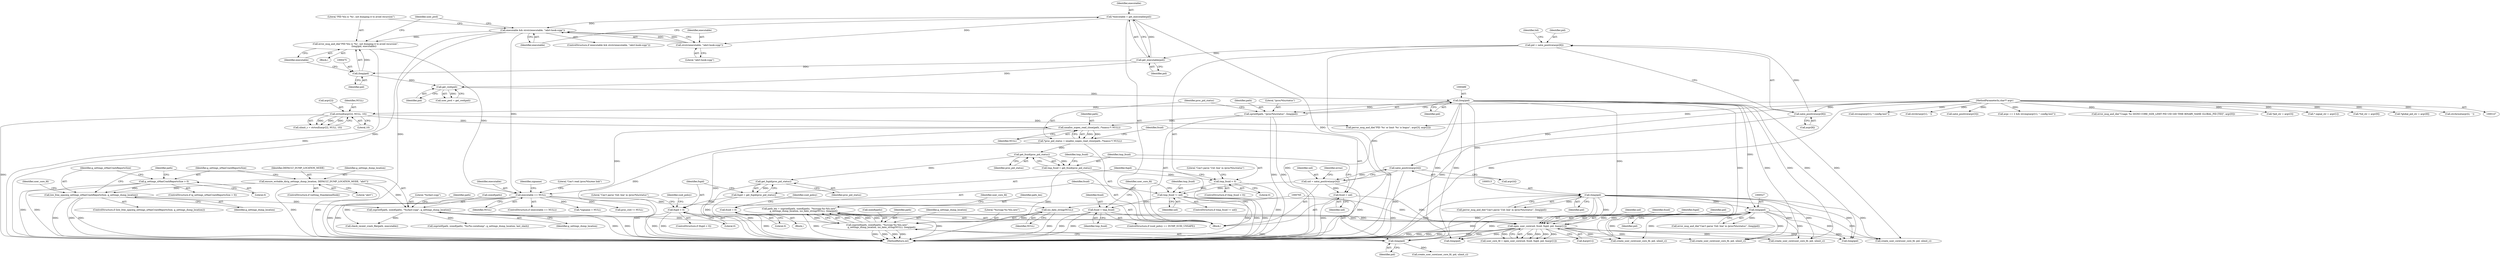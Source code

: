 digraph "0_abrt_3c1b60cfa62d39e5fff5a53a5bc53dae189e740e@API" {
"1000754" [label="(Call,path_len = snprintf(path, sizeof(path), \"%s/ccpp-%s-%lu.new\",\n            g_settings_dump_location, iso_date_string(NULL), (long)pid))"];
"1000756" [label="(Call,snprintf(path, sizeof(path), \"%s/ccpp-%s-%lu.new\",\n            g_settings_dump_location, iso_date_string(NULL), (long)pid))"];
"1000646" [label="(Call,snprintf(path, sizeof(path), \"%s/last-ccpp\", g_settings_dump_location))"];
"1000628" [label="(Call,ensure_writable_dir(g_settings_dump_location, DEFAULT_DUMP_LOCATION_MODE, \"abrt\"))"];
"1000638" [label="(Call,low_free_space(g_settings_nMaxCrashReportsSize, g_settings_dump_location))"];
"1000633" [label="(Call,g_settings_nMaxCrashReportsSize > 0)"];
"1000762" [label="(Call,iso_date_string(NULL))"];
"1000579" [label="(Call,executable == NULL)"];
"1000466" [label="(Call,executable && strstr(executable, \"/abrt-hook-ccpp\"))"];
"1000468" [label="(Call,strstr(executable, \"/abrt-hook-ccpp\"))"];
"1000461" [label="(Call,*executable = get_executable(pid))"];
"1000463" [label="(Call,get_executable(pid))"];
"1000435" [label="(Call,pid = xatoi_positive(argv[8]))"];
"1000437" [label="(Call,xatoi_positive(argv[8]))"];
"1000149" [label="(MethodParameterIn,char** argv)"];
"1000472" [label="(Call,error_msg_and_die(\"PID %lu is '%s', not dumping it to avoid recursion\",\n                        (long)pid, executable))"];
"1000474" [label="(Call,(long)pid)"];
"1000494" [label="(Call,xmalloc_xopen_read_close(path, /*maxsz:*/ NULL))"];
"1000485" [label="(Call,sprintf(path, \"/proc/%lu/status\", (long)pid))"];
"1000488" [label="(Call,(long)pid)"];
"1000480" [label="(Call,get_cwd(pid))"];
"1000354" [label="(Call,strtoull(argv[2], NULL, 10))"];
"1000764" [label="(Call,(long)pid)"];
"1000512" [label="(Call,(long)pid)"];
"1000526" [label="(Call,(long)pid)"];
"1000569" [label="(Call,open_user_core(uid, fsuid, fsgid, pid, &argv[1]))"];
"1000534" [label="(Call,tmp_fsuid != uid)"];
"1000507" [label="(Call,tmp_fsuid < 0)"];
"1000502" [label="(Call,tmp_fsuid = get_fsuid(proc_pid_status))"];
"1000504" [label="(Call,get_fsuid(proc_pid_status))"];
"1000492" [label="(Call,*proc_pid_status = xmalloc_xopen_read_close(path, /*maxsz:*/ NULL))"];
"1000392" [label="(Call,uid = xatoi_positive(argv[4]))"];
"1000394" [label="(Call,xatoi_positive(argv[4]))"];
"1000545" [label="(Call,fsuid = tmp_fsuid)"];
"1000498" [label="(Call,fsuid = uid)"];
"1000538" [label="(Call,fsuid = 0)"];
"1000521" [label="(Call,fsgid < 0)"];
"1000516" [label="(Call,fsgid = get_fsgid(proc_pid_status))"];
"1000518" [label="(Call,get_fsgid(proc_pid_status))"];
"1000584" [label="(Literal,\"Can't read /proc/%lu/exe link\")"];
"1000694" [label="(Call,snprintf(path, sizeof(path), \"%s/%s-coredump\", g_settings_dump_location, last_slash))"];
"1000487" [label="(Literal,\"/proc/%lu/status\")"];
"1000481" [label="(Identifier,pid)"];
"1000520" [label="(ControlStructure,if (fsgid < 0))"];
"1000581" [label="(Identifier,NULL)"];
"1000585" [label="(Call,(long)pid)"];
"1000631" [label="(Literal,\"abrt\")"];
"1000436" [label="(Identifier,pid)"];
"1000466" [label="(Call,executable && strstr(executable, \"/abrt-hook-ccpp\"))"];
"1000538" [label="(Call,fsuid = 0)"];
"1000524" [label="(Call,error_msg_and_die(\"Can't parse 'Gid: line' in /proc/%lu/status\", (long)pid))"];
"1000646" [label="(Call,snprintf(path, sizeof(path), \"%s/last-ccpp\", g_settings_dump_location))"];
"1000756" [label="(Call,snprintf(path, sizeof(path), \"%s/ccpp-%s-%lu.new\",\n            g_settings_dump_location, iso_date_string(NULL), (long)pid))"];
"1000630" [label="(Identifier,DEFAULT_DUMP_LOCATION_MODE)"];
"1000392" [label="(Call,uid = xatoi_positive(argv[4]))"];
"1000533" [label="(ControlStructure,if (tmp_fsuid != uid))"];
"1000358" [label="(Identifier,NULL)"];
"1000578" [label="(ControlStructure,if (executable == NULL))"];
"1000435" [label="(Call,pid = xatoi_positive(argv[8]))"];
"1000514" [label="(Identifier,pid)"];
"1000758" [label="(Call,sizeof(path))"];
"1000522" [label="(Identifier,fsgid)"];
"1000469" [label="(Identifier,executable)"];
"1000757" [label="(Identifier,path)"];
"1000755" [label="(Identifier,path_len)"];
"1000485" [label="(Call,sprintf(path, \"/proc/%lu/status\", (long)pid))"];
"1000493" [label="(Identifier,proc_pid_status)"];
"1000761" [label="(Identifier,g_settings_dump_location)"];
"1000643" [label="(Identifier,user_core_fd)"];
"1000766" [label="(Identifier,pid)"];
"1000635" [label="(Literal,0)"];
"1000567" [label="(Call,user_core_fd = open_user_core(uid, fsuid, fsgid, pid, &argv[1]))"];
"1001445" [label="(MethodReturn,int)"];
"1000604" [label="(Call,create_user_core(user_core_fd, pid, ulimit_c))"];
"1000633" [label="(Call,g_settings_nMaxCrashReportsSize > 0)"];
"1000500" [label="(Identifier,uid)"];
"1000291" [label="(Call,strcmp(argv[1], \"--config-test\"))"];
"1000149" [label="(MethodParameterIn,char** argv)"];
"1000534" [label="(Call,tmp_fsuid != uid)"];
"1000658" [label="(Call,create_user_core(user_core_fd, pid, ulimit_c))"];
"1000311" [label="(Call,strchr(argv[1], ' '))"];
"1000760" [label="(Literal,\"%s/ccpp-%s-%lu.new\")"];
"1000545" [label="(Call,fsuid = tmp_fsuid)"];
"1000387" [label="(Call,xatoi_positive(argv[3]))"];
"1000477" [label="(Identifier,executable)"];
"1000467" [label="(Identifier,executable)"];
"1000518" [label="(Call,get_fsgid(proc_pid_status))"];
"1000394" [label="(Call,xatoi_positive(argv[4]))"];
"1000637" [label="(ControlStructure,if (low_free_space(g_settings_nMaxCrashReportsSize, g_settings_dump_location)))"];
"1000480" [label="(Call,get_cwd(pid))"];
"1000536" [label="(Identifier,uid)"];
"1000352" [label="(Call,ulimit_c = strtoull(argv[2], NULL, 10))"];
"1000754" [label="(Call,path_len = snprintf(path, sizeof(path), \"%s/ccpp-%s-%lu.new\",\n            g_settings_dump_location, iso_date_string(NULL), (long)pid))"];
"1000287" [label="(Call,argc == 2 && strcmp(argv[1], \"--config-test\"))"];
"1000471" [label="(Block,)"];
"1000528" [label="(Identifier,pid)"];
"1000354" [label="(Call,strtoull(argv[2], NULL, 10))"];
"1000486" [label="(Identifier,path)"];
"1000571" [label="(Identifier,fsuid)"];
"1000499" [label="(Identifier,fsuid)"];
"1000507" [label="(Call,tmp_fsuid < 0)"];
"1000547" [label="(Identifier,tmp_fsuid)"];
"1000472" [label="(Call,error_msg_and_die(\"PID %lu is '%s', not dumping it to avoid recursion\",\n                        (long)pid, executable))"];
"1000626" [label="(ControlStructure,if (setting_StandaloneHook))"];
"1000465" [label="(ControlStructure,if (executable && strstr(executable, \"/abrt-hook-ccpp\")))"];
"1000476" [label="(Identifier,pid)"];
"1000770" [label="(Identifier,user_core_fd)"];
"1000305" [label="(Call,error_msg_and_die(\"Usage: %s SIGNO CORE_SIZE_LIMIT PID UID GID TIME BINARY_NAME GLOBAL_PID [TID]\", argv[0]))"];
"1000464" [label="(Identifier,pid)"];
"1000642" [label="(Call,create_user_core(user_core_fd, pid, ulimit_c))"];
"1000572" [label="(Identifier,fsgid)"];
"1000594" [label="(Call,*signame = NULL)"];
"1000512" [label="(Call,(long)pid)"];
"1000741" [label="(Call,(long)pid)"];
"1000494" [label="(Call,xmalloc_xopen_read_close(path, /*maxsz:*/ NULL))"];
"1000473" [label="(Literal,\"PID %lu is '%s', not dumping it to avoid recursion\")"];
"1000463" [label="(Call,get_executable(pid))"];
"1000526" [label="(Call,(long)pid)"];
"1000468" [label="(Call,strstr(executable, \"/abrt-hook-ccpp\"))"];
"1001438" [label="(Call,proc_cwd != NULL)"];
"1000519" [label="(Identifier,proc_pid_status)"];
"1000648" [label="(Call,sizeof(path))"];
"1000580" [label="(Identifier,executable)"];
"1000537" [label="(Block,)"];
"1000558" [label="(Identifier,user_core_fd)"];
"1000639" [label="(Identifier,g_settings_nMaxCrashReportsSize)"];
"1000379" [label="(Call,*pid_str = argv[3])"];
"1000629" [label="(Identifier,g_settings_dump_location)"];
"1000504" [label="(Call,get_fsuid(proc_pid_status))"];
"1000540" [label="(Literal,0)"];
"1000503" [label="(Identifier,tmp_fsuid)"];
"1000525" [label="(Literal,\"Can't parse 'Gid: line' in /proc/%lu/status\")"];
"1000595" [label="(Identifier,signame)"];
"1000150" [label="(Block,)"];
"1000638" [label="(Call,low_free_space(g_settings_nMaxCrashReportsSize, g_settings_dump_location))"];
"1000569" [label="(Call,open_user_core(uid, fsuid, fsgid, pid, &argv[1]))"];
"1000470" [label="(Literal,\"/abrt-hook-ccpp\")"];
"1000539" [label="(Identifier,fsuid)"];
"1000517" [label="(Identifier,fsgid)"];
"1000355" [label="(Call,argv[2])"];
"1000474" [label="(Call,(long)pid)"];
"1000506" [label="(ControlStructure,if (tmp_fsuid < 0))"];
"1000628" [label="(Call,ensure_writable_dir(g_settings_dump_location, DEFAULT_DUMP_LOCATION_MODE, \"abrt\"))"];
"1000393" [label="(Identifier,uid)"];
"1000492" [label="(Call,*proc_pid_status = xmalloc_xopen_read_close(path, /*maxsz:*/ NULL))"];
"1000654" [label="(Identifier,path)"];
"1000535" [label="(Identifier,tmp_fsuid)"];
"1000650" [label="(Literal,\"%s/last-ccpp\")"];
"1000651" [label="(Identifier,g_settings_dump_location)"];
"1000622" [label="(Call,create_user_core(user_core_fd, pid, ulimit_c))"];
"1000762" [label="(Call,iso_date_string(NULL))"];
"1000502" [label="(Call,tmp_fsuid = get_fsuid(proc_pid_status))"];
"1000505" [label="(Identifier,proc_pid_status)"];
"1000573" [label="(Identifier,pid)"];
"1000443" [label="(Identifier,tid)"];
"1000543" [label="(Identifier,suid_policy)"];
"1000341" [label="(Call,* signal_str = argv[1])"];
"1000498" [label="(Call,fsuid = uid)"];
"1000764" [label="(Call,(long)pid)"];
"1000438" [label="(Call,argv[8])"];
"1000478" [label="(Call,user_pwd = get_cwd(pid))"];
"1000359" [label="(Literal,10)"];
"1000510" [label="(Call,perror_msg_and_die(\"Can't parse 'Uid: line' in /proc/%lu/status\", (long)pid))"];
"1000495" [label="(Identifier,path)"];
"1000516" [label="(Call,fsgid = get_fsgid(proc_pid_status))"];
"1000447" [label="(Call,*tid_str = argv[9])"];
"1000634" [label="(Identifier,g_settings_nMaxCrashReportsSize)"];
"1000509" [label="(Literal,0)"];
"1000531" [label="(Identifier,suid_policy)"];
"1000546" [label="(Identifier,fsuid)"];
"1000479" [label="(Identifier,user_pwd)"];
"1000462" [label="(Identifier,executable)"];
"1000400" [label="(Identifier,errno)"];
"1000437" [label="(Call,xatoi_positive(argv[8]))"];
"1000488" [label="(Call,(long)pid)"];
"1000769" [label="(Call,create_user_core(user_core_fd, pid, ulimit_c))"];
"1000511" [label="(Literal,\"Can't parse 'Uid: line' in /proc/%lu/status\")"];
"1000395" [label="(Call,argv[4])"];
"1000461" [label="(Call,*executable = get_executable(pid))"];
"1000653" [label="(Call,check_recent_crash_file(path, executable))"];
"1000541" [label="(ControlStructure,if (suid_policy == DUMP_SUID_UNSAFE))"];
"1000574" [label="(Call,&argv[1])"];
"1000521" [label="(Call,fsgid < 0)"];
"1000496" [label="(Identifier,NULL)"];
"1000763" [label="(Identifier,NULL)"];
"1000570" [label="(Identifier,uid)"];
"1000579" [label="(Call,executable == NULL)"];
"1000429" [label="(Call,*global_pid_str = argv[8])"];
"1000632" [label="(ControlStructure,if (g_settings_nMaxCrashReportsSize > 0))"];
"1000490" [label="(Identifier,pid)"];
"1000523" [label="(Literal,0)"];
"1000647" [label="(Identifier,path)"];
"1000330" [label="(Call,strchrnul(argv[i], ' '))"];
"1000640" [label="(Identifier,g_settings_dump_location)"];
"1000405" [label="(Call,perror_msg_and_die(\"PID '%s' or limit '%s' is bogus\", argv[3], argv[2]))"];
"1000508" [label="(Identifier,tmp_fsuid)"];
"1000754" -> "1000150"  [label="AST: "];
"1000754" -> "1000756"  [label="CFG: "];
"1000755" -> "1000754"  [label="AST: "];
"1000756" -> "1000754"  [label="AST: "];
"1000770" -> "1000754"  [label="CFG: "];
"1000754" -> "1001445"  [label="DDG: "];
"1000754" -> "1001445"  [label="DDG: "];
"1000756" -> "1000754"  [label="DDG: "];
"1000756" -> "1000754"  [label="DDG: "];
"1000756" -> "1000754"  [label="DDG: "];
"1000756" -> "1000754"  [label="DDG: "];
"1000756" -> "1000754"  [label="DDG: "];
"1000756" -> "1000764"  [label="CFG: "];
"1000757" -> "1000756"  [label="AST: "];
"1000758" -> "1000756"  [label="AST: "];
"1000760" -> "1000756"  [label="AST: "];
"1000761" -> "1000756"  [label="AST: "];
"1000762" -> "1000756"  [label="AST: "];
"1000764" -> "1000756"  [label="AST: "];
"1000756" -> "1001445"  [label="DDG: "];
"1000756" -> "1001445"  [label="DDG: "];
"1000756" -> "1001445"  [label="DDG: "];
"1000756" -> "1001445"  [label="DDG: "];
"1000646" -> "1000756"  [label="DDG: "];
"1000762" -> "1000756"  [label="DDG: "];
"1000764" -> "1000756"  [label="DDG: "];
"1000646" -> "1000150"  [label="AST: "];
"1000646" -> "1000651"  [label="CFG: "];
"1000647" -> "1000646"  [label="AST: "];
"1000648" -> "1000646"  [label="AST: "];
"1000650" -> "1000646"  [label="AST: "];
"1000651" -> "1000646"  [label="AST: "];
"1000654" -> "1000646"  [label="CFG: "];
"1000646" -> "1001445"  [label="DDG: "];
"1000646" -> "1001445"  [label="DDG: "];
"1000628" -> "1000646"  [label="DDG: "];
"1000638" -> "1000646"  [label="DDG: "];
"1000646" -> "1000653"  [label="DDG: "];
"1000646" -> "1000694"  [label="DDG: "];
"1000628" -> "1000626"  [label="AST: "];
"1000628" -> "1000631"  [label="CFG: "];
"1000629" -> "1000628"  [label="AST: "];
"1000630" -> "1000628"  [label="AST: "];
"1000631" -> "1000628"  [label="AST: "];
"1000634" -> "1000628"  [label="CFG: "];
"1000628" -> "1001445"  [label="DDG: "];
"1000628" -> "1001445"  [label="DDG: "];
"1000628" -> "1000638"  [label="DDG: "];
"1000638" -> "1000637"  [label="AST: "];
"1000638" -> "1000640"  [label="CFG: "];
"1000639" -> "1000638"  [label="AST: "];
"1000640" -> "1000638"  [label="AST: "];
"1000643" -> "1000638"  [label="CFG: "];
"1000647" -> "1000638"  [label="CFG: "];
"1000638" -> "1001445"  [label="DDG: "];
"1000638" -> "1001445"  [label="DDG: "];
"1000638" -> "1001445"  [label="DDG: "];
"1000633" -> "1000638"  [label="DDG: "];
"1000633" -> "1000632"  [label="AST: "];
"1000633" -> "1000635"  [label="CFG: "];
"1000634" -> "1000633"  [label="AST: "];
"1000635" -> "1000633"  [label="AST: "];
"1000639" -> "1000633"  [label="CFG: "];
"1000647" -> "1000633"  [label="CFG: "];
"1000633" -> "1001445"  [label="DDG: "];
"1000633" -> "1001445"  [label="DDG: "];
"1000762" -> "1000763"  [label="CFG: "];
"1000763" -> "1000762"  [label="AST: "];
"1000765" -> "1000762"  [label="CFG: "];
"1000762" -> "1001445"  [label="DDG: "];
"1000579" -> "1000762"  [label="DDG: "];
"1000579" -> "1000578"  [label="AST: "];
"1000579" -> "1000581"  [label="CFG: "];
"1000580" -> "1000579"  [label="AST: "];
"1000581" -> "1000579"  [label="AST: "];
"1000584" -> "1000579"  [label="CFG: "];
"1000595" -> "1000579"  [label="CFG: "];
"1000579" -> "1001445"  [label="DDG: "];
"1000579" -> "1001445"  [label="DDG: "];
"1000579" -> "1001445"  [label="DDG: "];
"1000466" -> "1000579"  [label="DDG: "];
"1000472" -> "1000579"  [label="DDG: "];
"1000494" -> "1000579"  [label="DDG: "];
"1000579" -> "1000594"  [label="DDG: "];
"1000579" -> "1000653"  [label="DDG: "];
"1000579" -> "1001438"  [label="DDG: "];
"1000466" -> "1000465"  [label="AST: "];
"1000466" -> "1000467"  [label="CFG: "];
"1000466" -> "1000468"  [label="CFG: "];
"1000467" -> "1000466"  [label="AST: "];
"1000468" -> "1000466"  [label="AST: "];
"1000473" -> "1000466"  [label="CFG: "];
"1000479" -> "1000466"  [label="CFG: "];
"1000466" -> "1001445"  [label="DDG: "];
"1000466" -> "1001445"  [label="DDG: "];
"1000468" -> "1000466"  [label="DDG: "];
"1000468" -> "1000466"  [label="DDG: "];
"1000461" -> "1000466"  [label="DDG: "];
"1000466" -> "1000472"  [label="DDG: "];
"1000468" -> "1000470"  [label="CFG: "];
"1000469" -> "1000468"  [label="AST: "];
"1000470" -> "1000468"  [label="AST: "];
"1000461" -> "1000468"  [label="DDG: "];
"1000461" -> "1000150"  [label="AST: "];
"1000461" -> "1000463"  [label="CFG: "];
"1000462" -> "1000461"  [label="AST: "];
"1000463" -> "1000461"  [label="AST: "];
"1000467" -> "1000461"  [label="CFG: "];
"1000461" -> "1001445"  [label="DDG: "];
"1000463" -> "1000461"  [label="DDG: "];
"1000463" -> "1000464"  [label="CFG: "];
"1000464" -> "1000463"  [label="AST: "];
"1000435" -> "1000463"  [label="DDG: "];
"1000463" -> "1000474"  [label="DDG: "];
"1000463" -> "1000480"  [label="DDG: "];
"1000435" -> "1000150"  [label="AST: "];
"1000435" -> "1000437"  [label="CFG: "];
"1000436" -> "1000435"  [label="AST: "];
"1000437" -> "1000435"  [label="AST: "];
"1000443" -> "1000435"  [label="CFG: "];
"1000435" -> "1001445"  [label="DDG: "];
"1000437" -> "1000435"  [label="DDG: "];
"1000437" -> "1000438"  [label="CFG: "];
"1000438" -> "1000437"  [label="AST: "];
"1000437" -> "1001445"  [label="DDG: "];
"1000149" -> "1000437"  [label="DDG: "];
"1000149" -> "1000147"  [label="AST: "];
"1000149" -> "1001445"  [label="DDG: "];
"1000149" -> "1000287"  [label="DDG: "];
"1000149" -> "1000291"  [label="DDG: "];
"1000149" -> "1000305"  [label="DDG: "];
"1000149" -> "1000311"  [label="DDG: "];
"1000149" -> "1000330"  [label="DDG: "];
"1000149" -> "1000341"  [label="DDG: "];
"1000149" -> "1000354"  [label="DDG: "];
"1000149" -> "1000379"  [label="DDG: "];
"1000149" -> "1000387"  [label="DDG: "];
"1000149" -> "1000394"  [label="DDG: "];
"1000149" -> "1000405"  [label="DDG: "];
"1000149" -> "1000429"  [label="DDG: "];
"1000149" -> "1000447"  [label="DDG: "];
"1000472" -> "1000471"  [label="AST: "];
"1000472" -> "1000477"  [label="CFG: "];
"1000473" -> "1000472"  [label="AST: "];
"1000474" -> "1000472"  [label="AST: "];
"1000477" -> "1000472"  [label="AST: "];
"1000479" -> "1000472"  [label="CFG: "];
"1000472" -> "1001445"  [label="DDG: "];
"1000474" -> "1000472"  [label="DDG: "];
"1000474" -> "1000476"  [label="CFG: "];
"1000475" -> "1000474"  [label="AST: "];
"1000476" -> "1000474"  [label="AST: "];
"1000477" -> "1000474"  [label="CFG: "];
"1000474" -> "1000480"  [label="DDG: "];
"1000494" -> "1000492"  [label="AST: "];
"1000494" -> "1000496"  [label="CFG: "];
"1000495" -> "1000494"  [label="AST: "];
"1000496" -> "1000494"  [label="AST: "];
"1000492" -> "1000494"  [label="CFG: "];
"1000494" -> "1001445"  [label="DDG: "];
"1000494" -> "1000492"  [label="DDG: "];
"1000494" -> "1000492"  [label="DDG: "];
"1000485" -> "1000494"  [label="DDG: "];
"1000354" -> "1000494"  [label="DDG: "];
"1000485" -> "1000150"  [label="AST: "];
"1000485" -> "1000488"  [label="CFG: "];
"1000486" -> "1000485"  [label="AST: "];
"1000487" -> "1000485"  [label="AST: "];
"1000488" -> "1000485"  [label="AST: "];
"1000493" -> "1000485"  [label="CFG: "];
"1000485" -> "1001445"  [label="DDG: "];
"1000485" -> "1001445"  [label="DDG: "];
"1000488" -> "1000485"  [label="DDG: "];
"1000488" -> "1000490"  [label="CFG: "];
"1000489" -> "1000488"  [label="AST: "];
"1000490" -> "1000488"  [label="AST: "];
"1000488" -> "1001445"  [label="DDG: "];
"1000480" -> "1000488"  [label="DDG: "];
"1000488" -> "1000512"  [label="DDG: "];
"1000488" -> "1000526"  [label="DDG: "];
"1000488" -> "1000569"  [label="DDG: "];
"1000488" -> "1000585"  [label="DDG: "];
"1000488" -> "1000604"  [label="DDG: "];
"1000488" -> "1000622"  [label="DDG: "];
"1000488" -> "1000642"  [label="DDG: "];
"1000488" -> "1000658"  [label="DDG: "];
"1000488" -> "1000741"  [label="DDG: "];
"1000488" -> "1000764"  [label="DDG: "];
"1000480" -> "1000478"  [label="AST: "];
"1000480" -> "1000481"  [label="CFG: "];
"1000481" -> "1000480"  [label="AST: "];
"1000478" -> "1000480"  [label="CFG: "];
"1000480" -> "1000478"  [label="DDG: "];
"1000354" -> "1000352"  [label="AST: "];
"1000354" -> "1000359"  [label="CFG: "];
"1000355" -> "1000354"  [label="AST: "];
"1000358" -> "1000354"  [label="AST: "];
"1000359" -> "1000354"  [label="AST: "];
"1000352" -> "1000354"  [label="CFG: "];
"1000354" -> "1001445"  [label="DDG: "];
"1000354" -> "1000352"  [label="DDG: "];
"1000354" -> "1000352"  [label="DDG: "];
"1000354" -> "1000352"  [label="DDG: "];
"1000354" -> "1000405"  [label="DDG: "];
"1000764" -> "1000766"  [label="CFG: "];
"1000765" -> "1000764"  [label="AST: "];
"1000766" -> "1000764"  [label="AST: "];
"1000512" -> "1000764"  [label="DDG: "];
"1000526" -> "1000764"  [label="DDG: "];
"1000569" -> "1000764"  [label="DDG: "];
"1000764" -> "1000769"  [label="DDG: "];
"1000512" -> "1000510"  [label="AST: "];
"1000512" -> "1000514"  [label="CFG: "];
"1000513" -> "1000512"  [label="AST: "];
"1000514" -> "1000512"  [label="AST: "];
"1000510" -> "1000512"  [label="CFG: "];
"1000512" -> "1001445"  [label="DDG: "];
"1000512" -> "1000510"  [label="DDG: "];
"1000512" -> "1000526"  [label="DDG: "];
"1000512" -> "1000569"  [label="DDG: "];
"1000512" -> "1000585"  [label="DDG: "];
"1000512" -> "1000604"  [label="DDG: "];
"1000512" -> "1000622"  [label="DDG: "];
"1000512" -> "1000642"  [label="DDG: "];
"1000512" -> "1000658"  [label="DDG: "];
"1000512" -> "1000741"  [label="DDG: "];
"1000526" -> "1000524"  [label="AST: "];
"1000526" -> "1000528"  [label="CFG: "];
"1000527" -> "1000526"  [label="AST: "];
"1000528" -> "1000526"  [label="AST: "];
"1000524" -> "1000526"  [label="CFG: "];
"1000526" -> "1001445"  [label="DDG: "];
"1000526" -> "1000524"  [label="DDG: "];
"1000526" -> "1000569"  [label="DDG: "];
"1000526" -> "1000585"  [label="DDG: "];
"1000526" -> "1000604"  [label="DDG: "];
"1000526" -> "1000622"  [label="DDG: "];
"1000526" -> "1000642"  [label="DDG: "];
"1000526" -> "1000658"  [label="DDG: "];
"1000526" -> "1000741"  [label="DDG: "];
"1000569" -> "1000567"  [label="AST: "];
"1000569" -> "1000574"  [label="CFG: "];
"1000570" -> "1000569"  [label="AST: "];
"1000571" -> "1000569"  [label="AST: "];
"1000572" -> "1000569"  [label="AST: "];
"1000573" -> "1000569"  [label="AST: "];
"1000574" -> "1000569"  [label="AST: "];
"1000567" -> "1000569"  [label="CFG: "];
"1000569" -> "1001445"  [label="DDG: "];
"1000569" -> "1001445"  [label="DDG: "];
"1000569" -> "1001445"  [label="DDG: "];
"1000569" -> "1001445"  [label="DDG: "];
"1000569" -> "1001445"  [label="DDG: "];
"1000569" -> "1000567"  [label="DDG: "];
"1000569" -> "1000567"  [label="DDG: "];
"1000569" -> "1000567"  [label="DDG: "];
"1000569" -> "1000567"  [label="DDG: "];
"1000569" -> "1000567"  [label="DDG: "];
"1000534" -> "1000569"  [label="DDG: "];
"1000545" -> "1000569"  [label="DDG: "];
"1000498" -> "1000569"  [label="DDG: "];
"1000538" -> "1000569"  [label="DDG: "];
"1000521" -> "1000569"  [label="DDG: "];
"1000569" -> "1000585"  [label="DDG: "];
"1000569" -> "1000604"  [label="DDG: "];
"1000569" -> "1000622"  [label="DDG: "];
"1000569" -> "1000642"  [label="DDG: "];
"1000569" -> "1000658"  [label="DDG: "];
"1000569" -> "1000741"  [label="DDG: "];
"1000534" -> "1000533"  [label="AST: "];
"1000534" -> "1000536"  [label="CFG: "];
"1000535" -> "1000534"  [label="AST: "];
"1000536" -> "1000534"  [label="AST: "];
"1000539" -> "1000534"  [label="CFG: "];
"1000558" -> "1000534"  [label="CFG: "];
"1000534" -> "1001445"  [label="DDG: "];
"1000534" -> "1001445"  [label="DDG: "];
"1000534" -> "1001445"  [label="DDG: "];
"1000507" -> "1000534"  [label="DDG: "];
"1000392" -> "1000534"  [label="DDG: "];
"1000534" -> "1000545"  [label="DDG: "];
"1000507" -> "1000506"  [label="AST: "];
"1000507" -> "1000509"  [label="CFG: "];
"1000508" -> "1000507"  [label="AST: "];
"1000509" -> "1000507"  [label="AST: "];
"1000511" -> "1000507"  [label="CFG: "];
"1000517" -> "1000507"  [label="CFG: "];
"1000507" -> "1001445"  [label="DDG: "];
"1000502" -> "1000507"  [label="DDG: "];
"1000502" -> "1000150"  [label="AST: "];
"1000502" -> "1000504"  [label="CFG: "];
"1000503" -> "1000502"  [label="AST: "];
"1000504" -> "1000502"  [label="AST: "];
"1000508" -> "1000502"  [label="CFG: "];
"1000502" -> "1001445"  [label="DDG: "];
"1000504" -> "1000502"  [label="DDG: "];
"1000504" -> "1000505"  [label="CFG: "];
"1000505" -> "1000504"  [label="AST: "];
"1000492" -> "1000504"  [label="DDG: "];
"1000504" -> "1000518"  [label="DDG: "];
"1000492" -> "1000150"  [label="AST: "];
"1000493" -> "1000492"  [label="AST: "];
"1000499" -> "1000492"  [label="CFG: "];
"1000492" -> "1001445"  [label="DDG: "];
"1000392" -> "1000150"  [label="AST: "];
"1000392" -> "1000394"  [label="CFG: "];
"1000393" -> "1000392"  [label="AST: "];
"1000394" -> "1000392"  [label="AST: "];
"1000400" -> "1000392"  [label="CFG: "];
"1000392" -> "1001445"  [label="DDG: "];
"1000394" -> "1000392"  [label="DDG: "];
"1000392" -> "1000498"  [label="DDG: "];
"1000394" -> "1000395"  [label="CFG: "];
"1000395" -> "1000394"  [label="AST: "];
"1000394" -> "1001445"  [label="DDG: "];
"1000545" -> "1000541"  [label="AST: "];
"1000545" -> "1000547"  [label="CFG: "];
"1000546" -> "1000545"  [label="AST: "];
"1000547" -> "1000545"  [label="AST: "];
"1000558" -> "1000545"  [label="CFG: "];
"1000545" -> "1001445"  [label="DDG: "];
"1000545" -> "1001445"  [label="DDG: "];
"1000498" -> "1000150"  [label="AST: "];
"1000498" -> "1000500"  [label="CFG: "];
"1000499" -> "1000498"  [label="AST: "];
"1000500" -> "1000498"  [label="AST: "];
"1000503" -> "1000498"  [label="CFG: "];
"1000498" -> "1001445"  [label="DDG: "];
"1000538" -> "1000537"  [label="AST: "];
"1000538" -> "1000540"  [label="CFG: "];
"1000539" -> "1000538"  [label="AST: "];
"1000540" -> "1000538"  [label="AST: "];
"1000543" -> "1000538"  [label="CFG: "];
"1000538" -> "1001445"  [label="DDG: "];
"1000521" -> "1000520"  [label="AST: "];
"1000521" -> "1000523"  [label="CFG: "];
"1000522" -> "1000521"  [label="AST: "];
"1000523" -> "1000521"  [label="AST: "];
"1000525" -> "1000521"  [label="CFG: "];
"1000531" -> "1000521"  [label="CFG: "];
"1000521" -> "1001445"  [label="DDG: "];
"1000521" -> "1001445"  [label="DDG: "];
"1000516" -> "1000521"  [label="DDG: "];
"1000516" -> "1000150"  [label="AST: "];
"1000516" -> "1000518"  [label="CFG: "];
"1000517" -> "1000516"  [label="AST: "];
"1000518" -> "1000516"  [label="AST: "];
"1000522" -> "1000516"  [label="CFG: "];
"1000516" -> "1001445"  [label="DDG: "];
"1000518" -> "1000516"  [label="DDG: "];
"1000518" -> "1000519"  [label="CFG: "];
"1000519" -> "1000518"  [label="AST: "];
"1000518" -> "1001445"  [label="DDG: "];
}
